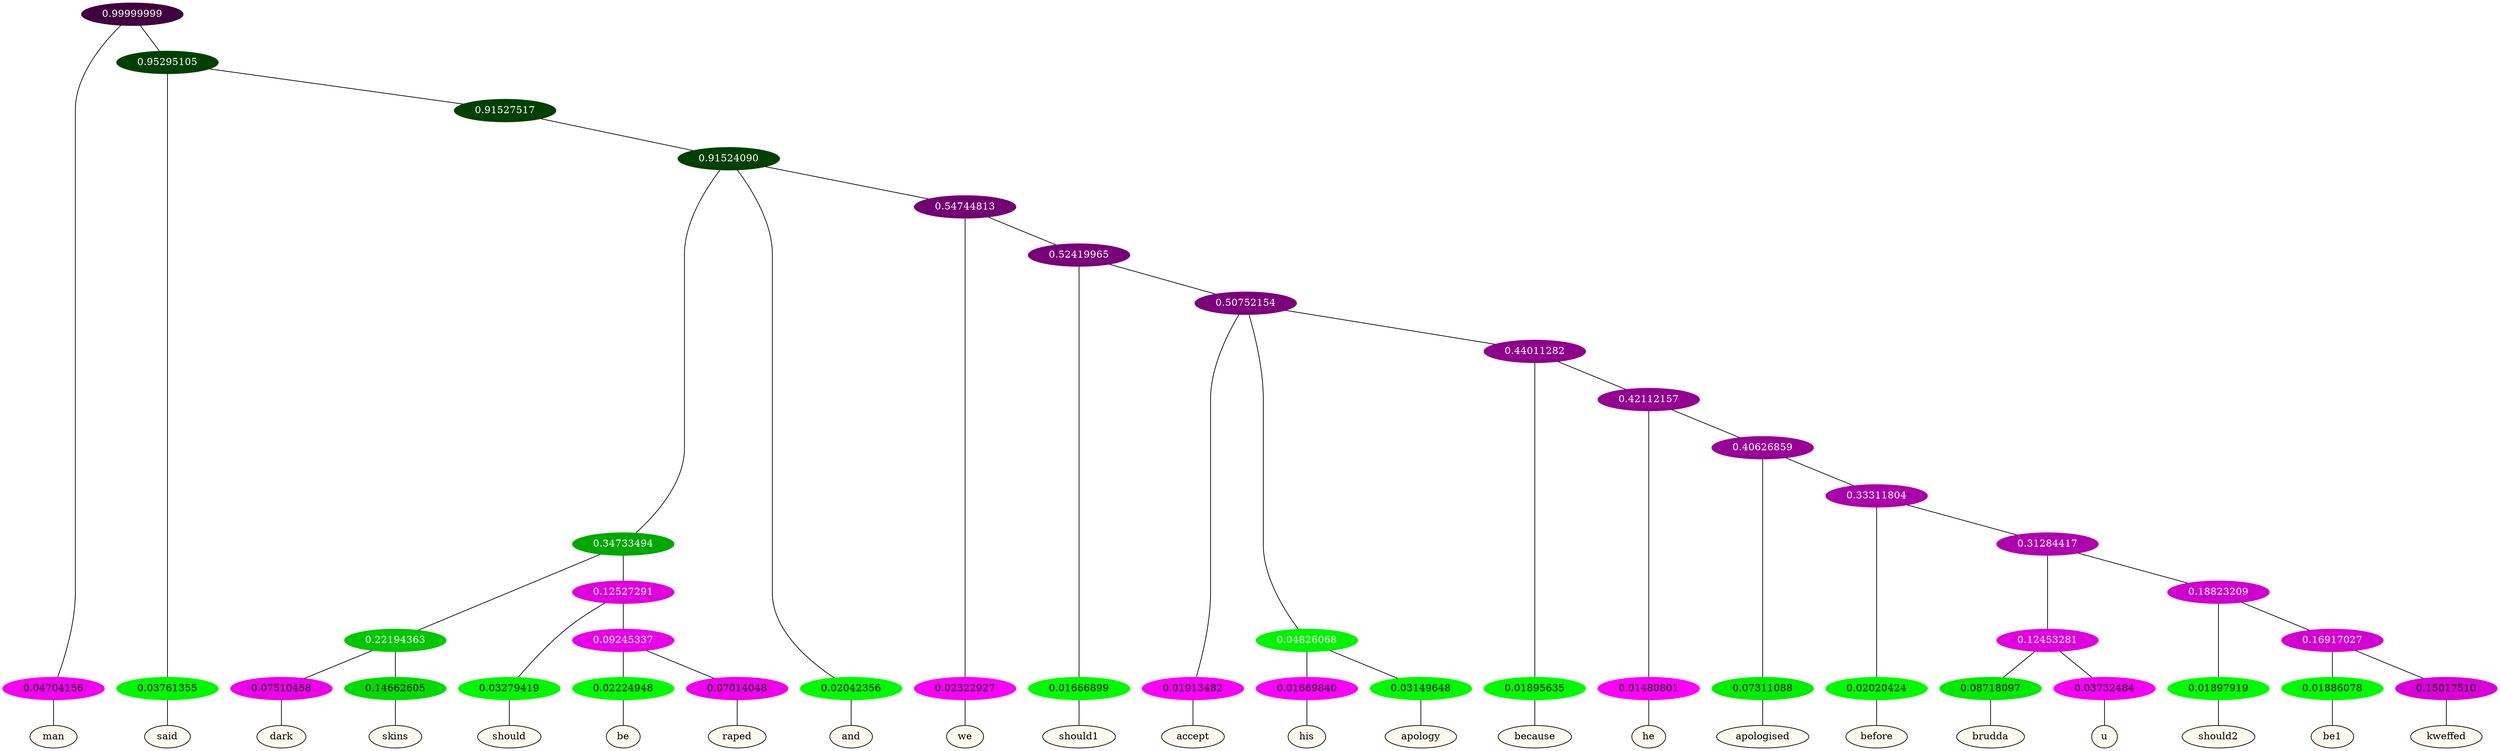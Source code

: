 graph {
	node [format=png height=0.15 nodesep=0.001 ordering=out overlap=prism overlap_scaling=0.01 ranksep=0.001 ratio=0.2 style=filled width=0.15]
	{
		rank=same
		a_w_1 [label=man color=black fillcolor=floralwhite style="filled,solid"]
		a_w_3 [label=said color=black fillcolor=floralwhite style="filled,solid"]
		a_w_13 [label=dark color=black fillcolor=floralwhite style="filled,solid"]
		a_w_14 [label=skins color=black fillcolor=floralwhite style="filled,solid"]
		a_w_15 [label=should color=black fillcolor=floralwhite style="filled,solid"]
		a_w_19 [label=be color=black fillcolor=floralwhite style="filled,solid"]
		a_w_20 [label=raped color=black fillcolor=floralwhite style="filled,solid"]
		a_w_7 [label=and color=black fillcolor=floralwhite style="filled,solid"]
		a_w_11 [label=we color=black fillcolor=floralwhite style="filled,solid"]
		a_w_17 [label=should1 color=black fillcolor=floralwhite style="filled,solid"]
		a_w_21 [label=accept color=black fillcolor=floralwhite style="filled,solid"]
		a_w_24 [label=his color=black fillcolor=floralwhite style="filled,solid"]
		a_w_25 [label=apology color=black fillcolor=floralwhite style="filled,solid"]
		a_w_26 [label=because color=black fillcolor=floralwhite style="filled,solid"]
		a_w_28 [label=he color=black fillcolor=floralwhite style="filled,solid"]
		a_w_30 [label=apologised color=black fillcolor=floralwhite style="filled,solid"]
		a_w_32 [label=before color=black fillcolor=floralwhite style="filled,solid"]
		a_w_36 [label=brudda color=black fillcolor=floralwhite style="filled,solid"]
		a_w_37 [label=u color=black fillcolor=floralwhite style="filled,solid"]
		a_w_38 [label=should2 color=black fillcolor=floralwhite style="filled,solid"]
		a_w_40 [label=be1 color=black fillcolor=floralwhite style="filled,solid"]
		a_w_41 [label=kweffed color=black fillcolor=floralwhite style="filled,solid"]
	}
	a_n_1 -- a_w_1
	a_n_3 -- a_w_3
	a_n_13 -- a_w_13
	a_n_14 -- a_w_14
	a_n_15 -- a_w_15
	a_n_19 -- a_w_19
	a_n_20 -- a_w_20
	a_n_7 -- a_w_7
	a_n_11 -- a_w_11
	a_n_17 -- a_w_17
	a_n_21 -- a_w_21
	a_n_24 -- a_w_24
	a_n_25 -- a_w_25
	a_n_26 -- a_w_26
	a_n_28 -- a_w_28
	a_n_30 -- a_w_30
	a_n_32 -- a_w_32
	a_n_36 -- a_w_36
	a_n_37 -- a_w_37
	a_n_38 -- a_w_38
	a_n_40 -- a_w_40
	a_n_41 -- a_w_41
	{
		rank=same
		a_n_1 [label=0.04704156 color="0.835 1.000 0.953" fontcolor=black]
		a_n_3 [label=0.03761355 color="0.334 1.000 0.962" fontcolor=black]
		a_n_13 [label=0.07510458 color="0.835 1.000 0.925" fontcolor=black]
		a_n_14 [label=0.14662605 color="0.334 1.000 0.853" fontcolor=black]
		a_n_15 [label=0.03279419 color="0.334 1.000 0.967" fontcolor=black]
		a_n_19 [label=0.02224948 color="0.334 1.000 0.978" fontcolor=black]
		a_n_20 [label=0.07014048 color="0.835 1.000 0.930" fontcolor=black]
		a_n_7 [label=0.02042356 color="0.334 1.000 0.980" fontcolor=black]
		a_n_11 [label=0.02322927 color="0.835 1.000 0.977" fontcolor=black]
		a_n_17 [label=0.01666899 color="0.334 1.000 0.983" fontcolor=black]
		a_n_21 [label=0.01913482 color="0.835 1.000 0.981" fontcolor=black]
		a_n_24 [label=0.01669840 color="0.835 1.000 0.983" fontcolor=black]
		a_n_25 [label=0.03149648 color="0.334 1.000 0.969" fontcolor=black]
		a_n_26 [label=0.01895635 color="0.334 1.000 0.981" fontcolor=black]
		a_n_28 [label=0.01480801 color="0.835 1.000 0.985" fontcolor=black]
		a_n_30 [label=0.07311088 color="0.334 1.000 0.927" fontcolor=black]
		a_n_32 [label=0.02020424 color="0.334 1.000 0.980" fontcolor=black]
		a_n_36 [label=0.08718097 color="0.334 1.000 0.913" fontcolor=black]
		a_n_37 [label=0.03732484 color="0.835 1.000 0.963" fontcolor=black]
		a_n_38 [label=0.01897919 color="0.334 1.000 0.981" fontcolor=black]
		a_n_40 [label=0.01886078 color="0.334 1.000 0.981" fontcolor=black]
		a_n_41 [label=0.15017510 color="0.835 1.000 0.850" fontcolor=black]
	}
	a_n_0 [label=0.99999999 color="0.835 1.000 0.250" fontcolor=grey99]
	a_n_0 -- a_n_1
	a_n_2 [label=0.95295105 color="0.334 1.000 0.250" fontcolor=grey99]
	a_n_0 -- a_n_2
	a_n_2 -- a_n_3
	a_n_4 [label=0.91527517 color="0.334 1.000 0.250" fontcolor=grey99]
	a_n_2 -- a_n_4
	a_n_5 [label=0.91524090 color="0.334 1.000 0.250" fontcolor=grey99]
	a_n_4 -- a_n_5
	a_n_6 [label=0.34733494 color="0.334 1.000 0.653" fontcolor=grey99]
	a_n_5 -- a_n_6
	a_n_5 -- a_n_7
	a_n_8 [label=0.54744813 color="0.835 1.000 0.453" fontcolor=grey99]
	a_n_5 -- a_n_8
	a_n_9 [label=0.22194363 color="0.334 1.000 0.778" fontcolor=grey99]
	a_n_6 -- a_n_9
	a_n_10 [label=0.12527291 color="0.835 1.000 0.875" fontcolor=grey99]
	a_n_6 -- a_n_10
	a_n_8 -- a_n_11
	a_n_12 [label=0.52419965 color="0.835 1.000 0.476" fontcolor=grey99]
	a_n_8 -- a_n_12
	a_n_9 -- a_n_13
	a_n_9 -- a_n_14
	a_n_10 -- a_n_15
	a_n_16 [label=0.09245337 color="0.835 1.000 0.908" fontcolor=grey99]
	a_n_10 -- a_n_16
	a_n_12 -- a_n_17
	a_n_18 [label=0.50752154 color="0.835 1.000 0.492" fontcolor=grey99]
	a_n_12 -- a_n_18
	a_n_16 -- a_n_19
	a_n_16 -- a_n_20
	a_n_18 -- a_n_21
	a_n_22 [label=0.04826068 color="0.334 1.000 0.952" fontcolor=grey99]
	a_n_18 -- a_n_22
	a_n_23 [label=0.44011282 color="0.835 1.000 0.560" fontcolor=grey99]
	a_n_18 -- a_n_23
	a_n_22 -- a_n_24
	a_n_22 -- a_n_25
	a_n_23 -- a_n_26
	a_n_27 [label=0.42112157 color="0.835 1.000 0.579" fontcolor=grey99]
	a_n_23 -- a_n_27
	a_n_27 -- a_n_28
	a_n_29 [label=0.40626859 color="0.835 1.000 0.594" fontcolor=grey99]
	a_n_27 -- a_n_29
	a_n_29 -- a_n_30
	a_n_31 [label=0.33311804 color="0.835 1.000 0.667" fontcolor=grey99]
	a_n_29 -- a_n_31
	a_n_31 -- a_n_32
	a_n_33 [label=0.31284417 color="0.835 1.000 0.687" fontcolor=grey99]
	a_n_31 -- a_n_33
	a_n_34 [label=0.12453281 color="0.835 1.000 0.875" fontcolor=grey99]
	a_n_33 -- a_n_34
	a_n_35 [label=0.18823209 color="0.835 1.000 0.812" fontcolor=grey99]
	a_n_33 -- a_n_35
	a_n_34 -- a_n_36
	a_n_34 -- a_n_37
	a_n_35 -- a_n_38
	a_n_39 [label=0.16917027 color="0.835 1.000 0.831" fontcolor=grey99]
	a_n_35 -- a_n_39
	a_n_39 -- a_n_40
	a_n_39 -- a_n_41
}
